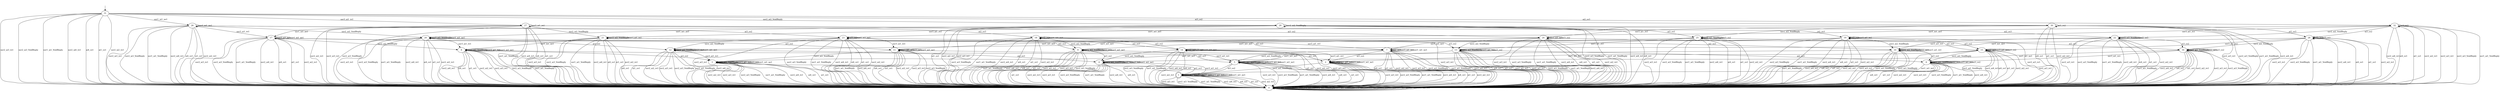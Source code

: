 digraph T4 {
0 [label="0"];
1 [label="1", shape=doublecircle];
2 [label="2"];
3 [label="3"];
4 [label="4"];
5 [label="5"];
6 [label="6"];
7 [label="7"];
8 [label="8"];
9 [label="9"];
10 [label="10"];
11 [label="11"];
12 [label="12"];
13 [label="13"];
14 [label="14"];
15 [label="15"];
16 [label="16"];
17 [label="17"];
18 [label="18"];
19 [label="19"];
20 [label="20"];
21 [label="21"];
22 [label="22"];
23 [label="23"];
24 [label="24"];
25 [label="25"];
26 [label="26"];
27 [label="27"];
28 [label="28"];
29 [label="29"];
30 [label="30"];
31 [label="31"];
32 [label="32"];
0 -> 0  [label="usr2_ai2_VoidReply"];
0 -> 0  [label="ai2_ce3"];
0 -> 0  [label="usr2_ai3_re1"];
0 -> 0  [label="usr2_ai3_VoidReply"];
0 -> 0  [label="usr1_ai1_VoidReply"];
0 -> 0  [label="usr2_ai4_re1"];
0 -> 0  [label="usr3_ai1_re1"];
0 -> 0  [label="ai4_ce1"];
0 -> 0  [label="ai3_ce2"];
0 -> 0  [label="usr1_ni1_ne1"];
0 -> 0  [label="ai1_ce1"];
0 -> 0  [label="usr2_ai2_re1"];
1 -> 1  [label="usr2_ai2_VoidReply"];
1 -> 1  [label="ai2_ce3"];
1 -> 0  [label="usr2_ai3_re1"];
1 -> 0  [label="usr2_ai3_VoidReply"];
1 -> 0  [label="usr1_ai1_VoidReply"];
1 -> 0  [label="usr2_ai4_re1"];
1 -> 1  [label="usr3_ai1_re1"];
1 -> 0  [label="ai4_ce1"];
1 -> 1  [label="ai3_ce2"];
1 -> 1  [label="usr1_ni1_ne1"];
1 -> 0  [label="ai1_ce1"];
1 -> 0  [label="usr2_ai2_re1"];
2 -> 1  [label="usr2_ai2_VoidReply"];
2 -> 2  [label="ai2_ce3"];
2 -> 0  [label="usr2_ai3_re1"];
2 -> 0  [label="usr2_ai3_VoidReply"];
2 -> 0  [label="usr1_ai1_VoidReply"];
2 -> 0  [label="usr2_ai4_re1"];
2 -> 2  [label="usr3_ai1_re1"];
2 -> 0  [label="ai4_ce1"];
2 -> 2  [label="ai3_ce2"];
2 -> 2  [label="usr1_ni1_ne1"];
2 -> 0  [label="ai1_ce1"];
2 -> 0  [label="usr2_ai2_re1"];
3 -> 3  [label="usr2_ai2_VoidReply"];
3 -> 1  [label="ai2_ce3"];
3 -> 0  [label="usr2_ai3_re1"];
3 -> 0  [label="usr2_ai3_VoidReply"];
3 -> 0  [label="usr1_ai1_VoidReply"];
3 -> 0  [label="usr2_ai4_re1"];
3 -> 3  [label="usr3_ai1_re1"];
3 -> 0  [label="ai4_ce1"];
3 -> 3  [label="ai3_ce2"];
3 -> 3  [label="usr1_ni1_ne1"];
3 -> 0  [label="ai1_ce1"];
3 -> 0  [label="usr2_ai2_re1"];
4 -> 4  [label="usr2_ai2_VoidReply"];
4 -> 4  [label="ai2_ce3"];
4 -> 0  [label="usr2_ai3_re1"];
4 -> 0  [label="usr2_ai3_VoidReply"];
4 -> 0  [label="usr1_ai1_VoidReply"];
4 -> 0  [label="usr2_ai4_re1"];
4 -> 1  [label="usr3_ai1_re1"];
4 -> 0  [label="ai4_ce1"];
4 -> 4  [label="ai3_ce2"];
4 -> 4  [label="usr1_ni1_ne1"];
4 -> 0  [label="ai1_ce1"];
4 -> 0  [label="usr2_ai2_re1"];
5 -> 5  [label="usr2_ai2_VoidReply"];
5 -> 5  [label="ai2_ce3"];
5 -> 0  [label="usr2_ai3_re1"];
5 -> 0  [label="usr2_ai3_VoidReply"];
5 -> 0  [label="usr1_ai1_VoidReply"];
5 -> 0  [label="usr2_ai4_re1"];
5 -> 5  [label="usr3_ai1_re1"];
5 -> 0  [label="ai4_ce1"];
5 -> 1  [label="ai3_ce2"];
5 -> 5  [label="usr1_ni1_ne1"];
5 -> 0  [label="ai1_ce1"];
5 -> 0  [label="usr2_ai2_re1"];
6 -> 6  [label="usr2_ai2_VoidReply"];
6 -> 6  [label="ai2_ce3"];
6 -> 0  [label="usr2_ai3_re1"];
6 -> 0  [label="usr2_ai3_VoidReply"];
6 -> 0  [label="usr1_ai1_VoidReply"];
6 -> 0  [label="usr2_ai4_re1"];
6 -> 6  [label="usr3_ai1_re1"];
6 -> 0  [label="ai4_ce1"];
6 -> 6  [label="ai3_ce2"];
6 -> 1  [label="usr1_ni1_ne1"];
6 -> 0  [label="ai1_ce1"];
6 -> 0  [label="usr2_ai2_re1"];
7 -> 5  [label="usr2_ai2_VoidReply"];
7 -> 7  [label="ai2_ce3"];
7 -> 0  [label="usr2_ai3_re1"];
7 -> 0  [label="usr2_ai3_VoidReply"];
7 -> 0  [label="usr1_ai1_VoidReply"];
7 -> 0  [label="usr2_ai4_re1"];
7 -> 7  [label="usr3_ai1_re1"];
7 -> 0  [label="ai4_ce1"];
7 -> 2  [label="ai3_ce2"];
7 -> 7  [label="usr1_ni1_ne1"];
7 -> 0  [label="ai1_ce1"];
7 -> 0  [label="usr2_ai2_re1"];
8 -> 8  [label="usr2_ai2_VoidReply"];
8 -> 5  [label="ai2_ce3"];
8 -> 0  [label="usr2_ai3_re1"];
8 -> 0  [label="usr2_ai3_VoidReply"];
8 -> 0  [label="usr1_ai1_VoidReply"];
8 -> 0  [label="usr2_ai4_re1"];
8 -> 8  [label="usr3_ai1_re1"];
8 -> 0  [label="ai4_ce1"];
8 -> 3  [label="ai3_ce2"];
8 -> 8  [label="usr1_ni1_ne1"];
8 -> 0  [label="ai1_ce1"];
8 -> 0  [label="usr2_ai2_re1"];
9 -> 9  [label="usr2_ai2_VoidReply"];
9 -> 9  [label="ai2_ce3"];
9 -> 0  [label="usr2_ai3_re1"];
9 -> 0  [label="usr2_ai3_VoidReply"];
9 -> 0  [label="usr1_ai1_VoidReply"];
9 -> 0  [label="usr2_ai4_re1"];
9 -> 5  [label="usr3_ai1_re1"];
9 -> 0  [label="ai4_ce1"];
9 -> 4  [label="ai3_ce2"];
9 -> 9  [label="usr1_ni1_ne1"];
9 -> 0  [label="ai1_ce1"];
9 -> 0  [label="usr2_ai2_re1"];
10 -> 10  [label="usr2_ai2_VoidReply"];
10 -> 10  [label="ai2_ce3"];
10 -> 0  [label="usr2_ai3_re1"];
10 -> 0  [label="usr2_ai3_VoidReply"];
10 -> 0  [label="usr1_ai1_VoidReply"];
10 -> 0  [label="usr2_ai4_re1"];
10 -> 10  [label="usr3_ai1_re1"];
10 -> 0  [label="ai4_ce1"];
10 -> 6  [label="ai3_ce2"];
10 -> 5  [label="usr1_ni1_ne1"];
10 -> 0  [label="ai1_ce1"];
10 -> 0  [label="usr2_ai2_re1"];
11 -> 3  [label="usr2_ai2_VoidReply"];
11 -> 2  [label="ai2_ce3"];
11 -> 0  [label="usr2_ai3_re1"];
11 -> 0  [label="usr2_ai3_VoidReply"];
11 -> 0  [label="usr1_ai1_VoidReply"];
11 -> 0  [label="usr2_ai4_re1"];
11 -> 11  [label="usr3_ai1_re1"];
11 -> 0  [label="ai4_ce1"];
11 -> 11  [label="ai3_ce2"];
11 -> 11  [label="usr1_ni1_ne1"];
11 -> 0  [label="ai1_ce1"];
11 -> 0  [label="usr2_ai2_re1"];
12 -> 12  [label="usr2_ai2_VoidReply"];
12 -> 4  [label="ai2_ce3"];
12 -> 0  [label="usr2_ai3_re1"];
12 -> 0  [label="usr2_ai3_VoidReply"];
12 -> 0  [label="usr1_ai1_VoidReply"];
12 -> 0  [label="usr2_ai4_re1"];
12 -> 3  [label="usr3_ai1_re1"];
12 -> 0  [label="ai4_ce1"];
12 -> 12  [label="ai3_ce2"];
12 -> 12  [label="usr1_ni1_ne1"];
12 -> 0  [label="ai1_ce1"];
12 -> 0  [label="usr2_ai2_re1"];
13 -> 13  [label="usr2_ai2_VoidReply"];
13 -> 6  [label="ai2_ce3"];
13 -> 0  [label="usr2_ai3_re1"];
13 -> 0  [label="usr2_ai3_VoidReply"];
13 -> 0  [label="usr1_ai1_VoidReply"];
13 -> 0  [label="usr2_ai4_re1"];
13 -> 13  [label="usr3_ai1_re1"];
13 -> 0  [label="ai4_ce1"];
13 -> 13  [label="ai3_ce2"];
13 -> 3  [label="usr1_ni1_ne1"];
13 -> 0  [label="ai1_ce1"];
13 -> 0  [label="usr2_ai2_re1"];
14 -> 4  [label="usr2_ai2_VoidReply"];
14 -> 14  [label="ai2_ce3"];
14 -> 0  [label="usr2_ai3_re1"];
14 -> 0  [label="usr2_ai3_VoidReply"];
14 -> 0  [label="usr1_ai1_VoidReply"];
14 -> 0  [label="usr2_ai4_re1"];
14 -> 2  [label="usr3_ai1_re1"];
14 -> 0  [label="ai4_ce1"];
14 -> 14  [label="ai3_ce2"];
14 -> 14  [label="usr1_ni1_ne1"];
14 -> 0  [label="ai1_ce1"];
14 -> 0  [label="usr2_ai2_re1"];
15 -> 6  [label="usr2_ai2_VoidReply"];
15 -> 15  [label="ai2_ce3"];
15 -> 0  [label="usr2_ai3_re1"];
15 -> 0  [label="usr2_ai3_VoidReply"];
15 -> 0  [label="usr1_ai1_VoidReply"];
15 -> 0  [label="usr2_ai4_re1"];
15 -> 15  [label="usr3_ai1_re1"];
15 -> 0  [label="ai4_ce1"];
15 -> 15  [label="ai3_ce2"];
15 -> 2  [label="usr1_ni1_ne1"];
15 -> 0  [label="ai1_ce1"];
15 -> 0  [label="usr2_ai2_re1"];
16 -> 16  [label="usr2_ai2_VoidReply"];
16 -> 16  [label="ai2_ce3"];
16 -> 0  [label="usr2_ai3_re1"];
16 -> 0  [label="usr2_ai3_VoidReply"];
16 -> 0  [label="usr1_ai1_VoidReply"];
16 -> 0  [label="usr2_ai4_re1"];
16 -> 6  [label="usr3_ai1_re1"];
16 -> 0  [label="ai4_ce1"];
16 -> 16  [label="ai3_ce2"];
16 -> 4  [label="usr1_ni1_ne1"];
16 -> 0  [label="ai1_ce1"];
16 -> 0  [label="usr2_ai2_re1"];
17 -> 8  [label="usr2_ai2_VoidReply"];
17 -> 7  [label="ai2_ce3"];
17 -> 0  [label="usr2_ai3_re1"];
17 -> 0  [label="usr2_ai3_VoidReply"];
17 -> 0  [label="usr1_ai1_VoidReply"];
17 -> 0  [label="usr2_ai4_re1"];
17 -> 17  [label="usr3_ai1_re1"];
17 -> 0  [label="ai4_ce1"];
17 -> 11  [label="ai3_ce2"];
17 -> 17  [label="usr1_ni1_ne1"];
17 -> 0  [label="ai1_ce1"];
17 -> 0  [label="usr2_ai2_re1"];
18 -> 9  [label="usr2_ai2_VoidReply"];
18 -> 18  [label="ai2_ce3"];
18 -> 0  [label="usr2_ai3_re1"];
18 -> 0  [label="usr2_ai3_VoidReply"];
18 -> 0  [label="usr1_ai1_VoidReply"];
18 -> 0  [label="usr2_ai4_re1"];
18 -> 7  [label="usr3_ai1_re1"];
18 -> 0  [label="ai4_ce1"];
18 -> 14  [label="ai3_ce2"];
18 -> 18  [label="usr1_ni1_ne1"];
18 -> 0  [label="ai1_ce1"];
18 -> 0  [label="usr2_ai2_re1"];
19 -> 10  [label="usr2_ai2_VoidReply"];
19 -> 19  [label="ai2_ce3"];
19 -> 0  [label="usr2_ai3_re1"];
19 -> 0  [label="usr2_ai3_VoidReply"];
19 -> 0  [label="usr1_ai1_VoidReply"];
19 -> 0  [label="usr2_ai4_re1"];
19 -> 19  [label="usr3_ai1_re1"];
19 -> 0  [label="ai4_ce1"];
19 -> 15  [label="ai3_ce2"];
19 -> 7  [label="usr1_ni1_ne1"];
19 -> 0  [label="ai1_ce1"];
19 -> 0  [label="usr2_ai2_re1"];
20 -> 20  [label="usr2_ai2_VoidReply"];
20 -> 9  [label="ai2_ce3"];
20 -> 0  [label="usr2_ai3_re1"];
20 -> 0  [label="usr2_ai3_VoidReply"];
20 -> 0  [label="usr1_ai1_VoidReply"];
20 -> 0  [label="usr2_ai4_re1"];
20 -> 8  [label="usr3_ai1_re1"];
20 -> 0  [label="ai4_ce1"];
20 -> 12  [label="ai3_ce2"];
20 -> 20  [label="usr1_ni1_ne1"];
20 -> 0  [label="ai1_ce1"];
20 -> 0  [label="usr2_ai2_re1"];
21 -> 21  [label="usr2_ai2_VoidReply"];
21 -> 10  [label="ai2_ce3"];
21 -> 0  [label="usr2_ai3_re1"];
21 -> 0  [label="usr2_ai3_VoidReply"];
21 -> 0  [label="usr1_ai1_VoidReply"];
21 -> 0  [label="usr2_ai4_re1"];
21 -> 21  [label="usr3_ai1_re1"];
21 -> 0  [label="ai4_ce1"];
21 -> 13  [label="ai3_ce2"];
21 -> 8  [label="usr1_ni1_ne1"];
21 -> 0  [label="ai1_ce1"];
21 -> 0  [label="usr2_ai2_re1"];
22 -> 22  [label="usr2_ai2_VoidReply"];
22 -> 22  [label="ai2_ce3"];
22 -> 0  [label="usr2_ai3_re1"];
22 -> 0  [label="usr2_ai3_VoidReply"];
22 -> 0  [label="usr1_ai1_VoidReply"];
22 -> 0  [label="usr2_ai4_re1"];
22 -> 10  [label="usr3_ai1_re1"];
22 -> 0  [label="ai4_ce1"];
22 -> 16  [label="ai3_ce2"];
22 -> 9  [label="usr1_ni1_ne1"];
22 -> 0  [label="ai1_ce1"];
22 -> 0  [label="usr2_ai2_re1"];
23 -> 12  [label="usr2_ai2_VoidReply"];
23 -> 14  [label="ai2_ce3"];
23 -> 0  [label="usr2_ai3_re1"];
23 -> 0  [label="usr2_ai3_VoidReply"];
23 -> 0  [label="usr1_ai1_VoidReply"];
23 -> 0  [label="usr2_ai4_re1"];
23 -> 11  [label="usr3_ai1_re1"];
23 -> 0  [label="ai4_ce1"];
23 -> 23  [label="ai3_ce2"];
23 -> 23  [label="usr1_ni1_ne1"];
23 -> 0  [label="ai1_ce1"];
23 -> 0  [label="usr2_ai2_re1"];
24 -> 13  [label="usr2_ai2_VoidReply"];
24 -> 15  [label="ai2_ce3"];
24 -> 0  [label="usr2_ai3_re1"];
24 -> 0  [label="usr2_ai3_VoidReply"];
24 -> 0  [label="usr1_ai1_VoidReply"];
24 -> 0  [label="usr2_ai4_re1"];
24 -> 24  [label="usr3_ai1_re1"];
24 -> 0  [label="ai4_ce1"];
24 -> 24  [label="ai3_ce2"];
24 -> 11  [label="usr1_ni1_ne1"];
24 -> 0  [label="ai1_ce1"];
24 -> 0  [label="usr2_ai2_re1"];
25 -> 25  [label="usr2_ai2_VoidReply"];
25 -> 16  [label="ai2_ce3"];
25 -> 0  [label="usr2_ai3_re1"];
25 -> 0  [label="usr2_ai3_VoidReply"];
25 -> 0  [label="usr1_ai1_VoidReply"];
25 -> 0  [label="usr2_ai4_re1"];
25 -> 13  [label="usr3_ai1_re1"];
25 -> 0  [label="ai4_ce1"];
25 -> 25  [label="ai3_ce2"];
25 -> 12  [label="usr1_ni1_ne1"];
25 -> 0  [label="ai1_ce1"];
25 -> 0  [label="usr2_ai2_re1"];
26 -> 20  [label="usr2_ai2_VoidReply"];
26 -> 18  [label="ai2_ce3"];
26 -> 0  [label="usr2_ai3_re1"];
26 -> 0  [label="usr2_ai3_VoidReply"];
26 -> 0  [label="usr1_ai1_VoidReply"];
26 -> 0  [label="usr2_ai4_re1"];
26 -> 17  [label="usr3_ai1_re1"];
26 -> 0  [label="ai4_ce1"];
26 -> 23  [label="ai3_ce2"];
26 -> 26  [label="usr1_ni1_ne1"];
26 -> 0  [label="ai1_ce1"];
26 -> 0  [label="usr2_ai2_re1"];
27 -> 21  [label="usr2_ai2_VoidReply"];
27 -> 19  [label="ai2_ce3"];
27 -> 0  [label="usr2_ai3_re1"];
27 -> 0  [label="usr2_ai3_VoidReply"];
27 -> 0  [label="usr1_ai1_VoidReply"];
27 -> 0  [label="usr2_ai4_re1"];
27 -> 27  [label="usr3_ai1_re1"];
27 -> 0  [label="ai4_ce1"];
27 -> 24  [label="ai3_ce2"];
27 -> 17  [label="usr1_ni1_ne1"];
27 -> 0  [label="ai1_ce1"];
27 -> 0  [label="usr2_ai2_re1"];
28 -> 16  [label="usr2_ai2_VoidReply"];
28 -> 28  [label="ai2_ce3"];
28 -> 0  [label="usr2_ai3_re1"];
28 -> 0  [label="usr2_ai3_VoidReply"];
28 -> 0  [label="usr1_ai1_VoidReply"];
28 -> 0  [label="usr2_ai4_re1"];
28 -> 15  [label="usr3_ai1_re1"];
28 -> 0  [label="ai4_ce1"];
28 -> 28  [label="ai3_ce2"];
28 -> 14  [label="usr1_ni1_ne1"];
28 -> 0  [label="ai1_ce1"];
28 -> 0  [label="usr2_ai2_re1"];
29 -> 29  [label="usr2_ai2_VoidReply"];
29 -> 22  [label="ai2_ce3"];
29 -> 0  [label="usr2_ai3_re1"];
29 -> 0  [label="usr2_ai3_VoidReply"];
29 -> 0  [label="usr1_ai1_VoidReply"];
29 -> 0  [label="usr2_ai4_re1"];
29 -> 21  [label="usr3_ai1_re1"];
29 -> 0  [label="ai4_ce1"];
29 -> 25  [label="ai3_ce2"];
29 -> 20  [label="usr1_ni1_ne1"];
29 -> 0  [label="ai1_ce1"];
29 -> 0  [label="usr2_ai2_re1"];
30 -> 25  [label="usr2_ai2_VoidReply"];
30 -> 28  [label="ai2_ce3"];
30 -> 0  [label="usr2_ai3_re1"];
30 -> 0  [label="usr2_ai3_VoidReply"];
30 -> 0  [label="usr1_ai1_VoidReply"];
30 -> 0  [label="usr2_ai4_re1"];
30 -> 24  [label="usr3_ai1_re1"];
30 -> 0  [label="ai4_ce1"];
30 -> 30  [label="ai3_ce2"];
30 -> 23  [label="usr1_ni1_ne1"];
30 -> 0  [label="ai1_ce1"];
30 -> 0  [label="usr2_ai2_re1"];
31 -> 29  [label="usr2_ai2_VoidReply"];
31 -> 32  [label="ai2_ce3"];
31 -> 0  [label="usr2_ai3_re1"];
31 -> 0  [label="usr2_ai3_VoidReply"];
31 -> 0  [label="usr1_ai1_VoidReply"];
31 -> 0  [label="usr2_ai4_re1"];
31 -> 27  [label="usr3_ai1_re1"];
31 -> 0  [label="ai4_ce1"];
31 -> 30  [label="ai3_ce2"];
31 -> 26  [label="usr1_ni1_ne1"];
31 -> 0  [label="ai1_ce1"];
31 -> 0  [label="usr2_ai2_re1"];
32 -> 22  [label="usr2_ai2_VoidReply"];
32 -> 32  [label="ai2_ce3"];
32 -> 0  [label="usr2_ai3_re1"];
32 -> 0  [label="usr2_ai3_VoidReply"];
32 -> 0  [label="usr1_ai1_VoidReply"];
32 -> 0  [label="usr2_ai4_re1"];
32 -> 19  [label="usr3_ai1_re1"];
32 -> 0  [label="ai4_ce1"];
32 -> 28  [label="ai3_ce2"];
32 -> 18  [label="usr1_ni1_ne1"];
32 -> 0  [label="ai1_ce1"];
32 -> 0  [label="usr2_ai2_re1"];
__start0 [label="", shape=none];
__start0 -> 31  [label=""];
}

